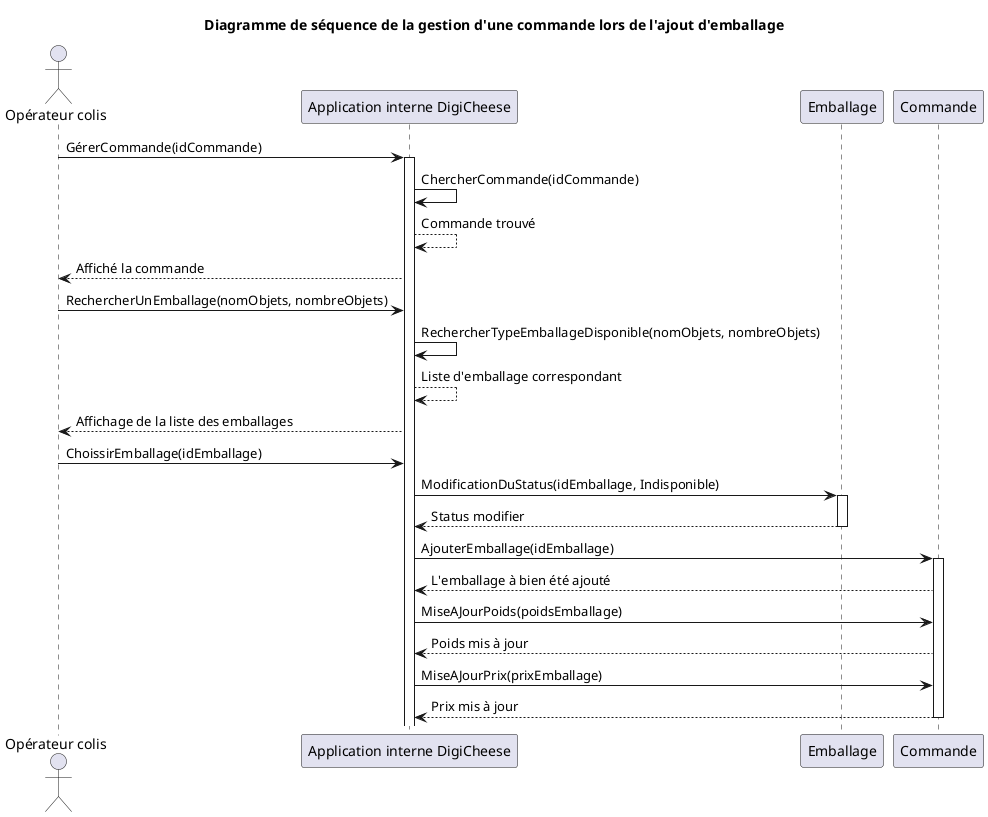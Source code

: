 @startuml Diagramme de séquence de l'ajout d'un emballage à une commande

actor "Opérateur colis"

"Opérateur colis" -> "Application interne DigiCheese" : GérerCommande(idCommande)
activate "Application interne DigiCheese"
"Application interne DigiCheese" -> "Application interne DigiCheese" : ChercherCommande(idCommande)
"Application interne DigiCheese" --> "Application interne DigiCheese" : Commande trouvé
"Application interne DigiCheese" --> "Opérateur colis" : Affiché la commande

"Opérateur colis" -> "Application interne DigiCheese" : RechercherUnEmballage(nomObjets, nombreObjets)
"Application interne DigiCheese" -> "Application interne DigiCheese" : RechercherTypeEmballageDisponible(nomObjets, nombreObjets)
"Application interne DigiCheese" --> "Application interne DigiCheese" : Liste d'emballage correspondant

"Application interne DigiCheese" --> "Opérateur colis" : Affichage de la liste des emballages

"Opérateur colis" -> "Application interne DigiCheese" : ChoissirEmballage(idEmballage)
"Application interne DigiCheese" -> Emballage : ModificationDuStatus(idEmballage, Indisponible)
activate Emballage
Emballage --> "Application interne DigiCheese" : Status modifier
deactivate Emballage

"Application interne DigiCheese" -> Commande : AjouterEmballage(idEmballage)
activate Commande
Commande --> "Application interne DigiCheese" : L'emballage à bien été ajouté

"Application interne DigiCheese" -> Commande : MiseAJourPoids(poidsEmballage)
Commande --> "Application interne DigiCheese" : Poids mis à jour

"Application interne DigiCheese" -> Commande : MiseAJourPrix(prixEmballage)
Commande --> "Application interne DigiCheese" : Prix mis à jour
deactivate Commande

title Diagramme de séquence de la gestion d'une commande lors de l'ajout d'emballage
@enduml
